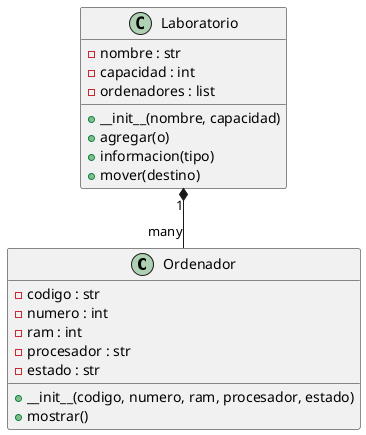 
@startuml
class Ordenador {
    - codigo : str
    - numero : int
    - ram : int
    - procesador : str
    - estado : str
    + __init__(codigo, numero, ram, procesador, estado)
    + mostrar()
}

class Laboratorio {
    - nombre : str
    - capacidad : int
    - ordenadores : list
    + __init__(nombre, capacidad)
    + agregar(o)
    + informacion(tipo)
    + mover(destino)
}

Laboratorio "1" *-- "many" Ordenador
@enduml
